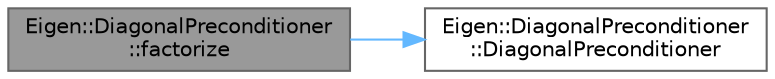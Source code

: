 digraph "Eigen::DiagonalPreconditioner::factorize"
{
 // LATEX_PDF_SIZE
  bgcolor="transparent";
  edge [fontname=Helvetica,fontsize=10,labelfontname=Helvetica,labelfontsize=10];
  node [fontname=Helvetica,fontsize=10,shape=box,height=0.2,width=0.4];
  rankdir="LR";
  Node1 [id="Node000001",label="Eigen::DiagonalPreconditioner\l::factorize",height=0.2,width=0.4,color="gray40", fillcolor="grey60", style="filled", fontcolor="black",tooltip=" "];
  Node1 -> Node2 [id="edge1_Node000001_Node000002",color="steelblue1",style="solid",tooltip=" "];
  Node2 [id="Node000002",label="Eigen::DiagonalPreconditioner\l::DiagonalPreconditioner",height=0.2,width=0.4,color="grey40", fillcolor="white", style="filled",URL="$class_eigen_1_1_diagonal_preconditioner.html#ae7d19e26de3f8c96f659356b9453a788",tooltip=" "];
}
